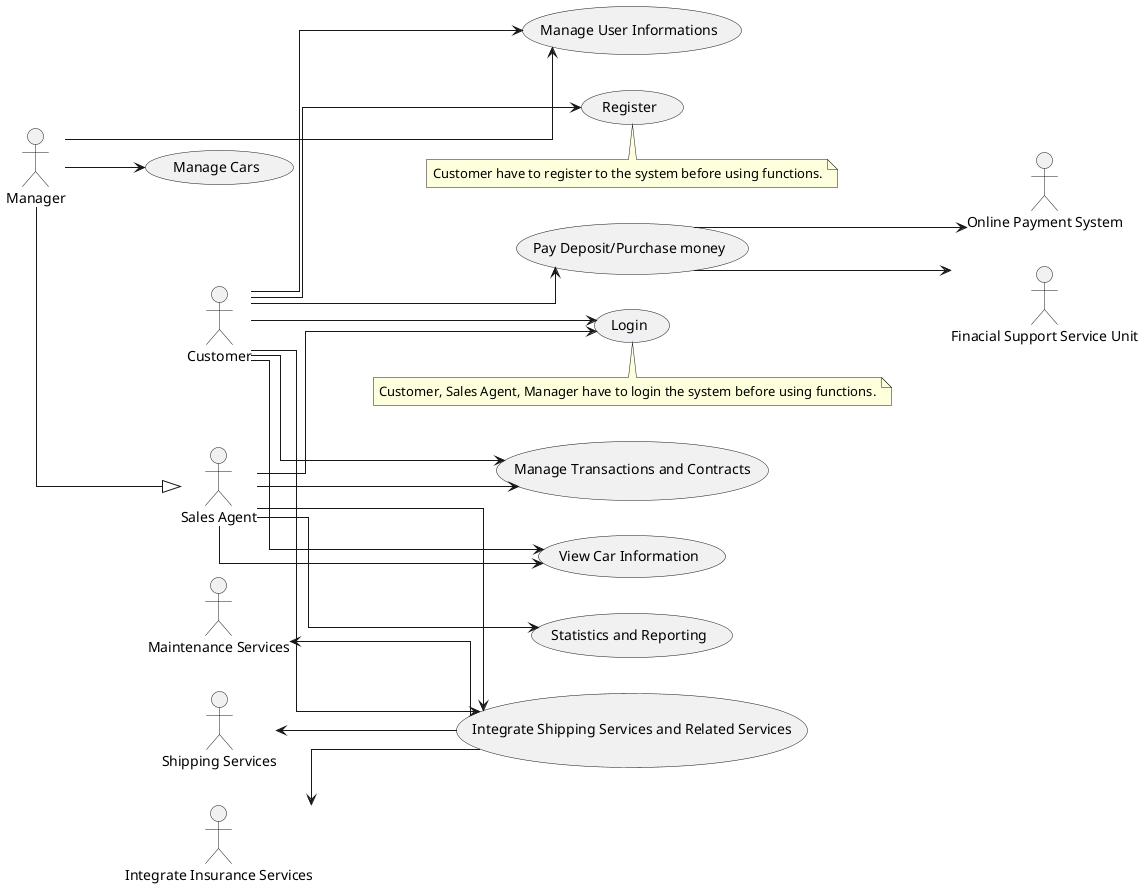 @startuml
left to right direction
skinparam linetype ortho

'Create actor
actor :Manager: as AManager
actor :Sales Agent: as AEmployee
actor :Customer: as ACustomer
actor :Online Payment System: as APayment
actor :Finacial Support Service Unit: as APaymentSupport
actor :Shipping Services: as AShippingService
actor :Integrate Insurance Services: as AIntegrateInsuranceServices
actor :Maintenance Services: as AMaintenanceServices
AManager --|> AEmployee

'Create Login Usecase 
usecase "Login" as ULogin 
ACustomer --> ULogin
AEmployee --> ULogin
note bottom of ULogin
    Customer, Sales Agent, Manager have to login the system before using functions.
end note

'Create Register Usecase 
usecase "Register" as URegister
ACustomer --> URegister
note bottom of URegister
    Customer have to register to the system before using functions.
end note


'Create Manage Car Usecase
usecase "Manage Cars" as UManageCars 
AManager --> UManageCars

'Create Transactions Usecase 
usecase "Manage Transactions and Contracts" as UManageTransactions
ACustomer --> UManageTransactions
AEmployee --> UManageTransactions

'Create Manage User Information Usecase
usecase "Manage User Informations" as UManageUserInfos
ACustomer --> UManageUserInfos
AManager --> UManageUserInfos

'Create View Car Infomation Usecase
usecase "View Car Information" as UViewCarInfo
ACustomer --> UViewCarInfo
AEmployee --> UViewCarInfo 
 
'Create Pay Deposit/Purchase money Usecase
usecase "Pay Deposit/Purchase money" as UPay 
ACustomer --> UPay
UPay --> APayment
UPay --> APaymentSupport


'Create Statistics and Reporting UseCase
usecase "Statistics and Reporting" as UStatisticsandReporting
AEmployee --> UStatisticsandReporting

'Create Integrate Shipping Services and Related Services UseCase
usecase "Integrate Shipping Services and Related Services" as URelatedServices
AEmployee --> URelatedServices
ACustomer --> URelatedServices
AIntegrateInsuranceServices <-- URelatedServices
AShippingService <-- URelatedServices
AMaintenanceServices <-- URelatedServices
@enduml